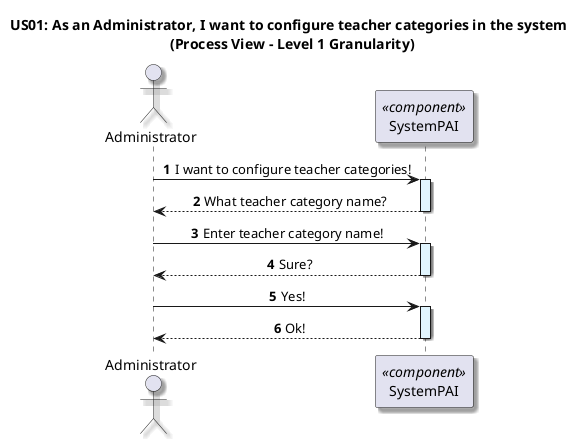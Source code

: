 @startuml

title US01: As an Administrator, I want to configure teacher categories in the system \n (Process View - Level 1 Granularity)

skinparam defaultTextAlignment center
skinparam shadowing true

autonumber

actor Administrator as admin
participant "SystemPAI" as System <<component>>

admin -> System: I want to configure teacher categories!
activate System #E1F5FE

System --> admin: What teacher category name?
deactivate System

admin -> System: Enter teacher category name!
activate System #E1F5FE

System --> admin: Sure?
deactivate System

admin -> System: Yes!
activate System #E1F5FE

System --> admin: Ok!
deactivate System
@enduml